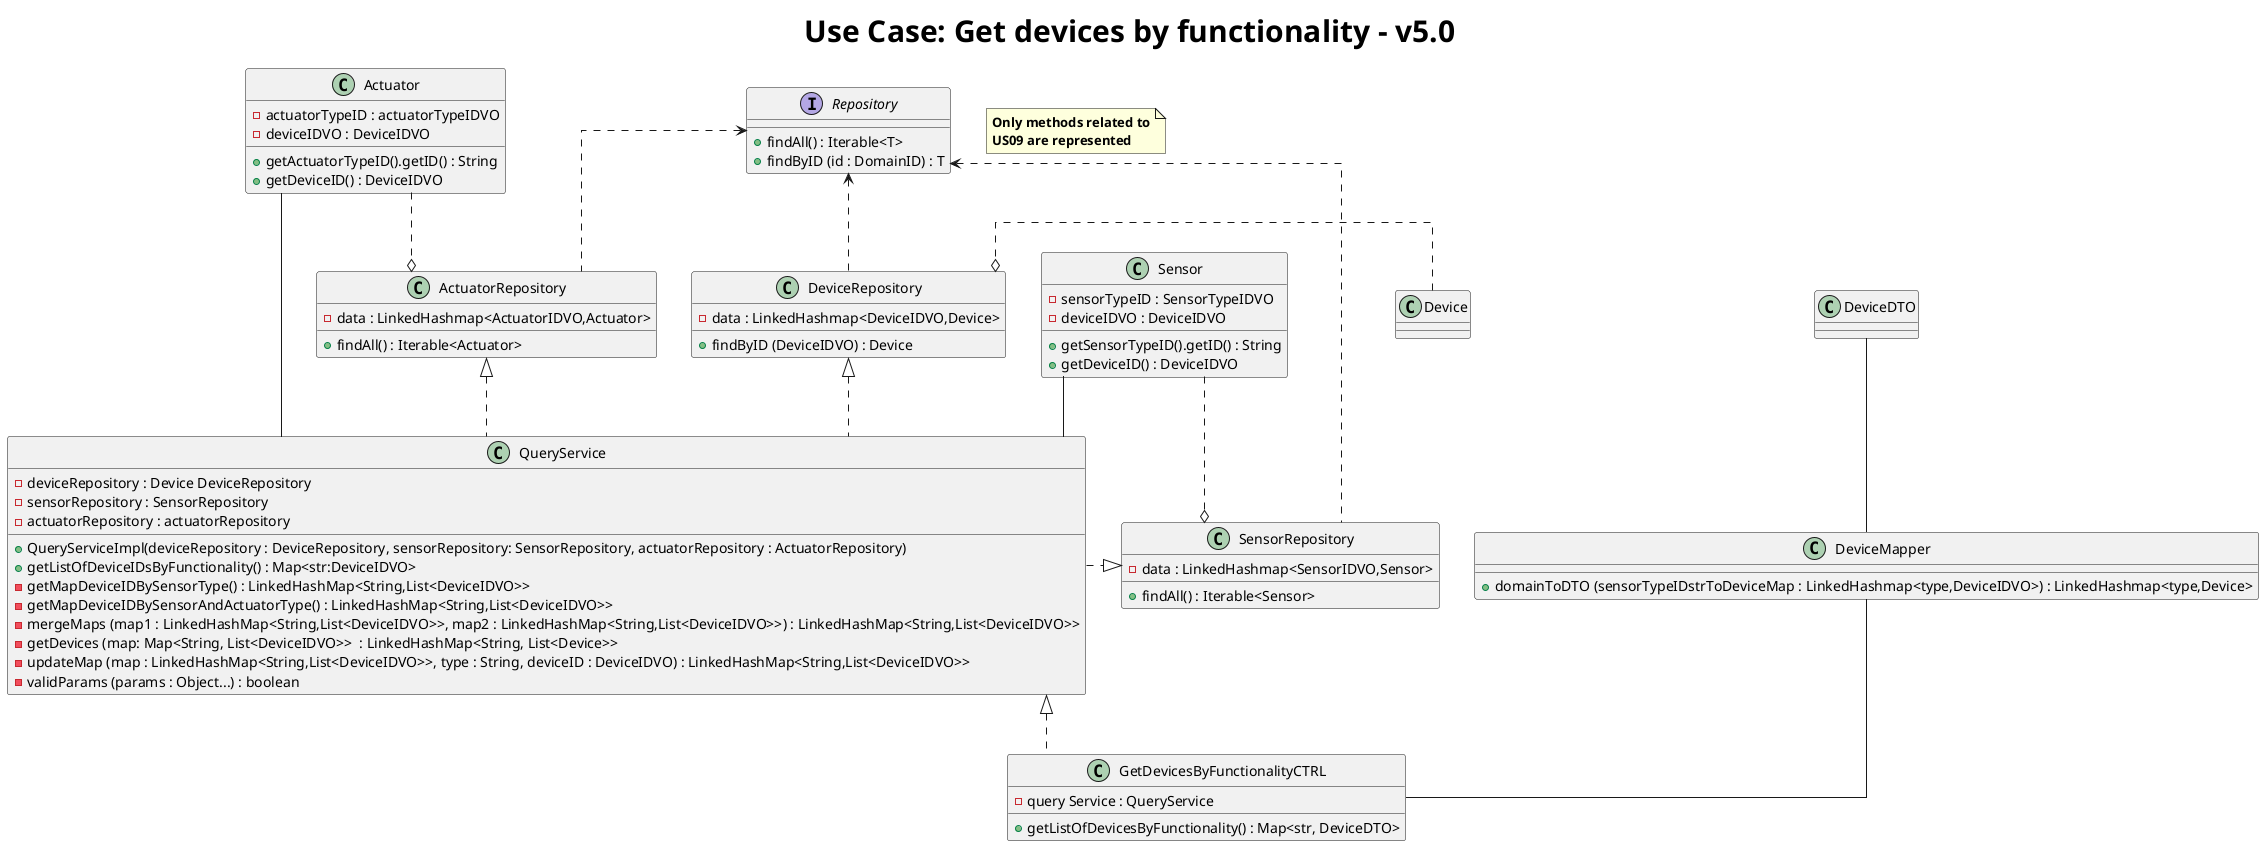 @startuml
title <size: 30> Use Case: Get devices by functionality - v5.0
note "<b>Only methods related to\n<b>US09 are represented" as N1
skinparam linetype ortho

class GetDevicesByFunctionalityCTRL {
    - query Service : QueryService
    + getListOfDevicesByFunctionality() : Map<str, DeviceDTO>
}

class QueryService {
    - deviceRepository : Device DeviceRepository
    - sensorRepository : SensorRepository
    - actuatorRepository : actuatorRepository
    + QueryServiceImpl(deviceRepository : DeviceRepository, sensorRepository: SensorRepository, actuatorRepository : ActuatorRepository)
    + getListOfDeviceIDsByFunctionality() : Map<str:DeviceIDVO>
    - getMapDeviceIDBySensorType() : LinkedHashMap<String,List<DeviceIDVO>>
    - getMapDeviceIDBySensorAndActuatorType() : LinkedHashMap<String,List<DeviceIDVO>>
    - mergeMaps (map1 : LinkedHashMap<String,List<DeviceIDVO>>, map2 : LinkedHashMap<String,List<DeviceIDVO>>) : LinkedHashMap<String,List<DeviceIDVO>>
    - getDevices (map: Map<String, List<DeviceIDVO>>  : LinkedHashMap<String, List<Device>>
    - updateMap (map : LinkedHashMap<String,List<DeviceIDVO>>, type : String, deviceID : DeviceIDVO) : LinkedHashMap<String,List<DeviceIDVO>>
    - validParams (params : Object...) : boolean
}

class SensorRepository {
    - data : LinkedHashmap<SensorIDVO,Sensor>
    + findAll() : Iterable<Sensor>
}

class Sensor {
    - sensorTypeID : SensorTypeIDVO
    - deviceIDVO : DeviceIDVO
    + getSensorTypeID().getID() : String
    + getDeviceID() : DeviceIDVO
}

class ActuatorRepository {
    - data : LinkedHashmap<ActuatorIDVO,Actuator>
    + findAll() : Iterable<Actuator>
}

class Actuator {
    - actuatorTypeID : actuatorTypeIDVO
    - deviceIDVO : DeviceIDVO
    + getActuatorTypeID().getID() : String
    + getDeviceID() : DeviceIDVO
}

class DeviceRepository {
    - data : LinkedHashmap<DeviceIDVO,Device>
    + findByID (DeviceIDVO) : Device
}

class Device{
}

class DeviceMapper {
    + domainToDTO (sensorTypeIDstrToDeviceMap : LinkedHashmap<type,DeviceIDVO>) : LinkedHashmap<type,Device>
}

class DeviceDTO {
}

interface Repository {
    + findAll() : Iterable<T>
    + findByID (id : DomainID) : T
}

QueryService <|.. GetDevicesByFunctionalityCTRL
DeviceMapper -- GetDevicesByFunctionalityCTRL

SensorRepository <|..left QueryService
ActuatorRepository <|.. QueryService
DeviceRepository <|.. QueryService

Sensor ..o SensorRepository
Actuator ..o ActuatorRepository
Device .o DeviceRepository

Sensor -- QueryService
Actuator -- QueryService

Repository <.. SensorRepository
Repository <.. ActuatorRepository
Repository <.. DeviceRepository

DeviceDTO -- DeviceMapper

@enduml

